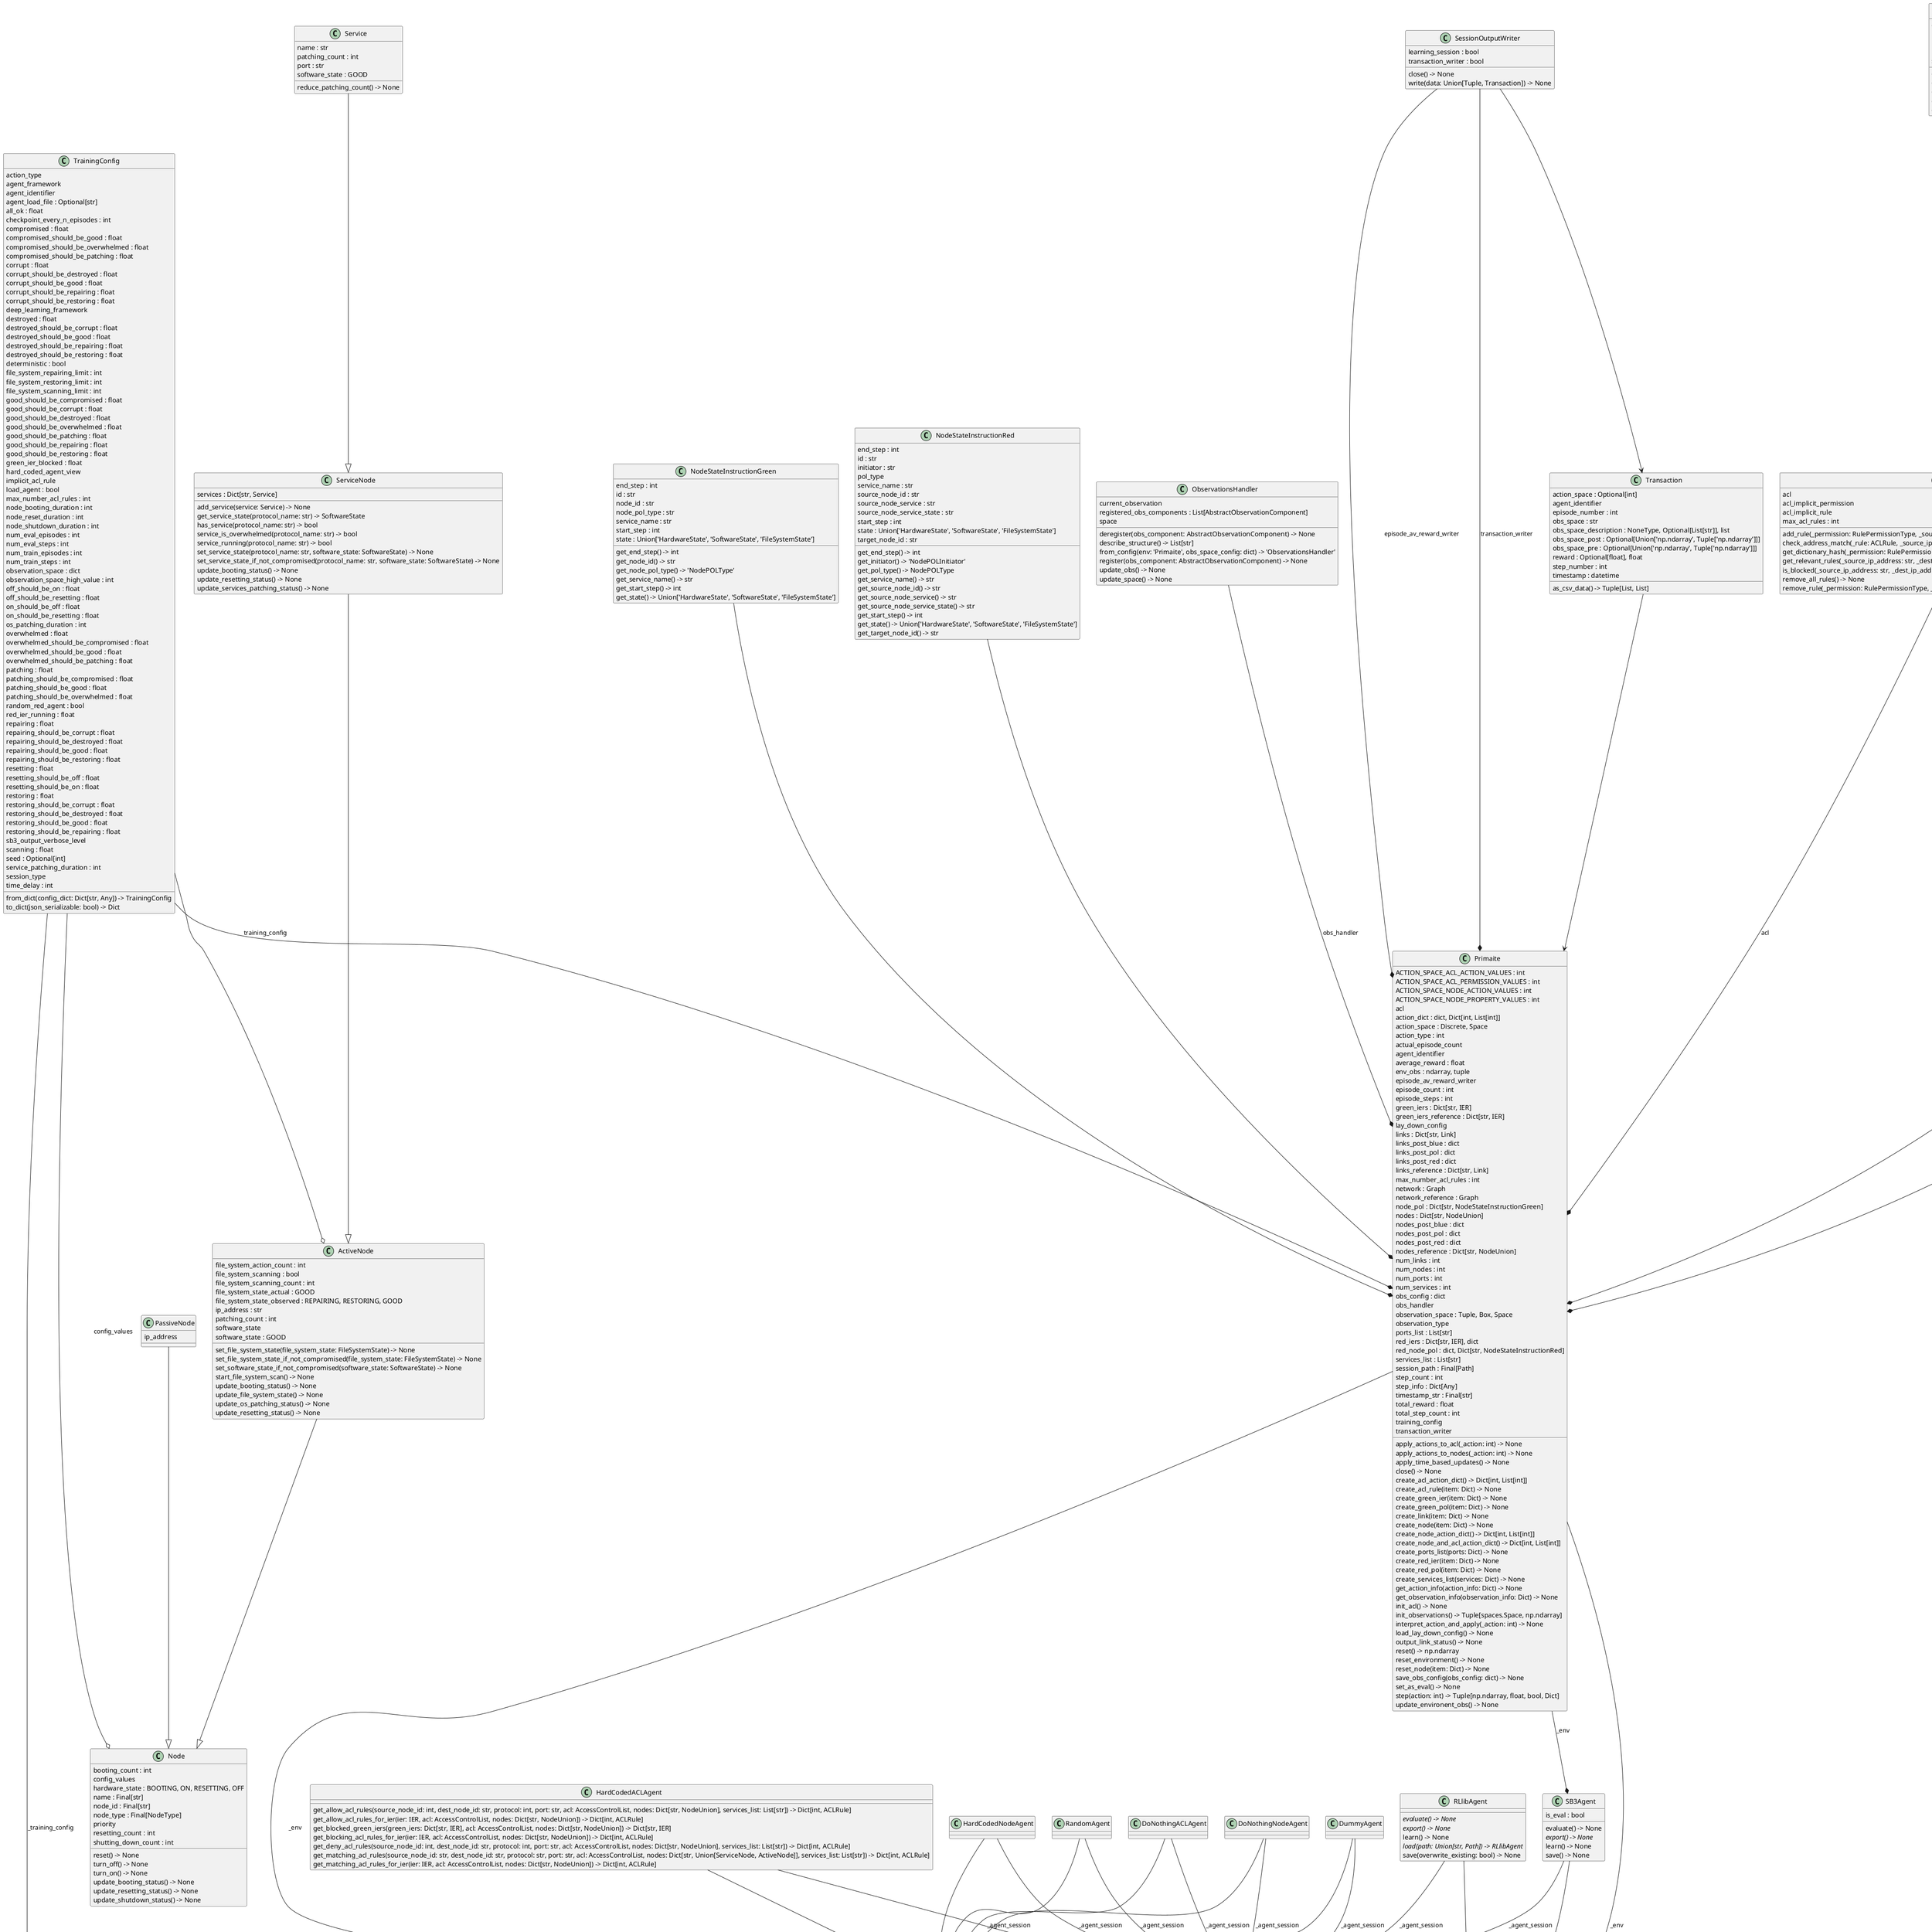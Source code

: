 @startuml classes
set namespaceSeparator none
class "ACLRule" as primaite.acl.acl_rule.ACLRule {
  dest_ip : str
  permission
  port : str
  protocol : str
  source_ip : str
  get_dest_ip() -> str
  get_permission() -> str
  get_port() -> str
  get_protocol() -> str
  get_source_ip() -> str
}
class "AbstractObservationComponent" as primaite.environment.observations.AbstractObservationComponent {
  current_observation : NotImplementedType, ndarray
  env : str
  space : Space
  structure : List[str]
  {abstract}generate_structure() -> List[str]
  {abstract}update() -> None
}
class "AccessControlList" as primaite.acl.access_control_list.AccessControlList {
  acl
  acl_implicit_permission
  acl_implicit_rule
  max_acl_rules : int
  add_rule(_permission: RulePermissionType, _source_ip: str, _dest_ip: str, _protocol: str, _port: str, _position: str) -> None
  check_address_match(_rule: ACLRule, _source_ip_address: str, _dest_ip_address: str) -> bool
  get_dictionary_hash(_permission: RulePermissionType, _source_ip: str, _dest_ip: str, _protocol: str, _port: str) -> int
  get_relevant_rules(_source_ip_address: str, _dest_ip_address: str, _protocol: str, _port: str) -> Dict[int, ACLRule]
  is_blocked(_source_ip_address: str, _dest_ip_address: str, _protocol: str, _port: str) -> bool
  remove_all_rules() -> None
  remove_rule(_permission: RulePermissionType, _source_ip: str, _dest_ip: str, _protocol: str, _port: str) -> None
}
class "AccessControlList_" as primaite.environment.observations.AccessControlList_ {
  current_observation : ndarray
  space : MultiDiscrete
  structure : list
  generate_structure() -> List[str]
  update() -> None
}

class "ActiveNode" as primaite.nodes.active_node.ActiveNode {
  file_system_action_count : int
  file_system_scanning : bool
  file_system_scanning_count : int
  file_system_state_actual : GOOD
  file_system_state_observed : REPAIRING, RESTORING, GOOD
  ip_address : str
  patching_count : int
  software_state
  software_state : GOOD
  set_file_system_state(file_system_state: FileSystemState) -> None
  set_file_system_state_if_not_compromised(file_system_state: FileSystemState) -> None
  set_software_state_if_not_compromised(software_state: SoftwareState) -> None
  start_file_system_scan() -> None
  update_booting_status() -> None
  update_file_system_state() -> None
  update_os_patching_status() -> None
  update_resetting_status() -> None
}
class "AgentSessionABC" as primaite.agents.agent_abc.AgentSessionABC {
  checkpoints_path
  evaluation_path
  is_eval : bool
  learning_path
  sb3_output_verbose_level : NONE
  session_path : Union[str, Path]
  session_timestamp : datetime
  timestamp_str
  uuid
  close() -> None
  {abstract}evaluate() -> None
  {abstract}export() -> None
  {abstract}learn() -> None
  load(path: Union[str, Path]) -> None
  {abstract}save() -> None
}

class "DoNothingACLAgent" as primaite.agents.simple.DoNothingACLAgent {
}
class "DoNothingNodeAgent" as primaite.agents.simple.DoNothingNodeAgent {
}
class "DummyAgent" as primaite.agents.simple.DummyAgent {
}
class "HardCodedACLAgent" as primaite.agents.hardcoded_acl.HardCodedACLAgent {
  get_allow_acl_rules(source_node_id: int, dest_node_id: str, protocol: int, port: str, acl: AccessControlList, nodes: Dict[str, NodeUnion], services_list: List[str]) -> Dict[int, ACLRule]
  get_allow_acl_rules_for_ier(ier: IER, acl: AccessControlList, nodes: Dict[str, NodeUnion]) -> Dict[int, ACLRule]
  get_blocked_green_iers(green_iers: Dict[str, IER], acl: AccessControlList, nodes: Dict[str, NodeUnion]) -> Dict[str, IER]
  get_blocking_acl_rules_for_ier(ier: IER, acl: AccessControlList, nodes: Dict[str, NodeUnion]) -> Dict[int, ACLRule]
  get_deny_acl_rules(source_node_id: int, dest_node_id: str, protocol: int, port: str, acl: AccessControlList, nodes: Dict[str, NodeUnion], services_list: List[str]) -> Dict[int, ACLRule]
  get_matching_acl_rules(source_node_id: str, dest_node_id: str, protocol: str, port: str, acl: AccessControlList, nodes: Dict[str, Union[ServiceNode, ActiveNode]], services_list: List[str]) -> Dict[int, ACLRule]
  get_matching_acl_rules_for_ier(ier: IER, acl: AccessControlList, nodes: Dict[str, NodeUnion]) -> Dict[int, ACLRule]
}
class "HardCodedAgentSessionABC" as primaite.agents.hardcoded_abc.HardCodedAgentSessionABC {
  is_eval : bool
  evaluate() -> None
  export() -> None
  learn() -> None
  load(path: Union[str, Path]) -> None
  save() -> None
}
class "HardCodedNodeAgent" as primaite.agents.hardcoded_node.HardCodedNodeAgent {
}
class "IER" as primaite.pol.ier.IER {
  dest_node_id : str
  end_step : int
  id : str
  load : int
  mission_criticality : int
  port : str
  protocol : str
  running : bool
  source_node_id : str
  start_step : int
  get_dest_node_id() -> str
  get_end_step() -> int
  get_id() -> str
  get_is_running() -> bool
  get_load() -> int
  get_mission_criticality() -> int
  get_port() -> str
  get_protocol() -> str
  get_source_node_id() -> str
  get_start_step() -> int
  set_is_running(_value: bool) -> None
}
class "Link" as primaite.links.link.Link {
  bandwidth : int
  dest_node_name : str
  id : str
  protocol_list : List[Protocol]
  source_node_name : str
  add_protocol(_protocol: str) -> None
  add_protocol_load(_protocol: str, _load: int) -> None
  clear_traffic() -> None
  get_bandwidth() -> int
  get_current_load() -> int
  get_dest_node_name() -> str
  get_id() -> str
  get_protocol_list() -> List[Protocol]
  get_source_node_name() -> str
}
class "LinkTrafficLevels" as primaite.environment.observations.LinkTrafficLevels {
  current_observation : ndarray
  space : MultiDiscrete
  structure : list
  generate_structure() -> List[str]
  update() -> None
}
class "Node" as primaite.nodes.node.Node {
  booting_count : int
  config_values
  hardware_state : BOOTING, ON, RESETTING, OFF
  name : Final[str]
  node_id : Final[str]
  node_type : Final[NodeType]
  priority
  resetting_count : int
  shutting_down_count : int
  reset() -> None
  turn_off() -> None
  turn_on() -> None
  update_booting_status() -> None
  update_resetting_status() -> None
  update_shutdown_status() -> None
}
class "NodeLinkTable" as primaite.environment.observations.NodeLinkTable {
  current_observation : ndarray
  space : Box
  structure : list
  generate_structure() -> List[str]
  update() -> None
}
class "NodeStateInstructionGreen" as primaite.nodes.node_state_instruction_green.NodeStateInstructionGreen {
  end_step : int
  id : str
  node_id : str
  node_pol_type : str
  service_name : str
  start_step : int
  state : Union['HardwareState', 'SoftwareState', 'FileSystemState']
  get_end_step() -> int
  get_node_id() -> str
  get_node_pol_type() -> 'NodePOLType'
  get_service_name() -> str
  get_start_step() -> int
  get_state() -> Union['HardwareState', 'SoftwareState', 'FileSystemState']
}
class "NodeStateInstructionRed" as primaite.nodes.node_state_instruction_red.NodeStateInstructionRed {
  end_step : int
  id : str
  initiator : str
  pol_type
  service_name : str
  source_node_id : str
  source_node_service : str
  source_node_service_state : str
  start_step : int
  state : Union['HardwareState', 'SoftwareState', 'FileSystemState']
  target_node_id : str
  get_end_step() -> int
  get_initiator() -> 'NodePOLInitiator'
  get_pol_type() -> NodePOLType
  get_service_name() -> str
  get_source_node_id() -> str
  get_source_node_service() -> str
  get_source_node_service_state() -> str
  get_start_step() -> int
  get_state() -> Union['HardwareState', 'SoftwareState', 'FileSystemState']
  get_target_node_id() -> str
}
class "NodeStatuses" as primaite.environment.observations.NodeStatuses {
  current_observation : ndarray
  space : MultiDiscrete
  structure : list
  generate_structure() -> List[str]
  update() -> None
}
class "ObservationsHandler" as primaite.environment.observations.ObservationsHandler {
  current_observation
  registered_obs_components : List[AbstractObservationComponent]
  space
  deregister(obs_component: AbstractObservationComponent) -> None
  describe_structure() -> List[str]
  from_config(env: 'Primaite', obs_space_config: dict) -> 'ObservationsHandler'
  register(obs_component: AbstractObservationComponent) -> None
  update_obs() -> None
  update_space() -> None
}
class "PassiveNode" as primaite.nodes.passive_node.PassiveNode {
  ip_address
}
class "Primaite" as primaite.environment.primaite_env.Primaite {
  ACTION_SPACE_ACL_ACTION_VALUES : int
  ACTION_SPACE_ACL_PERMISSION_VALUES : int
  ACTION_SPACE_NODE_ACTION_VALUES : int
  ACTION_SPACE_NODE_PROPERTY_VALUES : int
  acl
  action_dict : dict, Dict[int, List[int]]
  action_space : Discrete, Space
  action_type : int
  actual_episode_count
  agent_identifier
  average_reward : float
  env_obs : ndarray, tuple
  episode_av_reward_writer
  episode_count : int
  episode_steps : int
  green_iers : Dict[str, IER]
  green_iers_reference : Dict[str, IER]
  lay_down_config
  links : Dict[str, Link]
  links_post_blue : dict
  links_post_pol : dict
  links_post_red : dict
  links_reference : Dict[str, Link]
  max_number_acl_rules : int
  network : Graph
  network_reference : Graph
  node_pol : Dict[str, NodeStateInstructionGreen]
  nodes : Dict[str, NodeUnion]
  nodes_post_blue : dict
  nodes_post_pol : dict
  nodes_post_red : dict
  nodes_reference : Dict[str, NodeUnion]
  num_links : int
  num_nodes : int
  num_ports : int
  num_services : int
  obs_config : dict
  obs_handler
  observation_space : Tuple, Box, Space
  observation_type
  ports_list : List[str]
  red_iers : Dict[str, IER], dict
  red_node_pol : dict, Dict[str, NodeStateInstructionRed]
  services_list : List[str]
  session_path : Final[Path]
  step_count : int
  step_info : Dict[Any]
  timestamp_str : Final[str]
  total_reward : float
  total_step_count : int
  training_config
  transaction_writer
  apply_actions_to_acl(_action: int) -> None
  apply_actions_to_nodes(_action: int) -> None
  apply_time_based_updates() -> None
  close() -> None
  create_acl_action_dict() -> Dict[int, List[int]]
  create_acl_rule(item: Dict) -> None
  create_green_ier(item: Dict) -> None
  create_green_pol(item: Dict) -> None
  create_link(item: Dict) -> None
  create_node(item: Dict) -> None
  create_node_action_dict() -> Dict[int, List[int]]
  create_node_and_acl_action_dict() -> Dict[int, List[int]]
  create_ports_list(ports: Dict) -> None
  create_red_ier(item: Dict) -> None
  create_red_pol(item: Dict) -> None
  create_services_list(services: Dict) -> None
  get_action_info(action_info: Dict) -> None
  get_observation_info(observation_info: Dict) -> None
  init_acl() -> None
  init_observations() -> Tuple[spaces.Space, np.ndarray]
  interpret_action_and_apply(_action: int) -> None
  load_lay_down_config() -> None
  output_link_status() -> None
  reset() -> np.ndarray
  reset_environment() -> None
  reset_node(item: Dict) -> None
  save_obs_config(obs_config: dict) -> None
  set_as_eval() -> None
  step(action: int) -> Tuple[np.ndarray, float, bool, Dict]
  update_environent_obs() -> None
}
class "PrimaiteSession" as primaite.primaite_session.PrimaiteSession {
  evaluation_path : Optional[Path], Path
  is_load_session : bool
  learning_path : Optional[Path], Path
  session_path : Optional[Path], Path
  timestamp_str : str, Optional[str]
  close() -> None
  evaluate() -> None
  learn() -> None
  setup() -> None
}
class "Protocol" as primaite.common.protocol.Protocol {
  load : int
  name : str
  add_load(_load: int) -> None
  clear_load() -> None
  get_load() -> int
  get_name() -> str
}
class "RLlibAgent" as primaite.agents.rllib.RLlibAgent {
  {abstract}evaluate() -> None
  {abstract}export() -> None
  learn() -> None
  {abstract}load(path: Union[str, Path]) -> RLlibAgent
  save(overwrite_existing: bool) -> None
}
class "RandomAgent" as primaite.agents.simple.RandomAgent {
}
class "SB3Agent" as primaite.agents.sb3.SB3Agent {
  is_eval : bool
  evaluate() -> None
  {abstract}export() -> None
  learn() -> None
  save() -> None
}
class "Service" as primaite.common.service.Service {
  name : str
  patching_count : int
  port : str
  software_state : GOOD
  reduce_patching_count() -> None
}
class "ServiceNode" as primaite.nodes.service_node.ServiceNode {
  services : Dict[str, Service]
  add_service(service: Service) -> None
  get_service_state(protocol_name: str) -> SoftwareState
  has_service(protocol_name: str) -> bool
  service_is_overwhelmed(protocol_name: str) -> bool
  service_running(protocol_name: str) -> bool
  set_service_state(protocol_name: str, software_state: SoftwareState) -> None
  set_service_state_if_not_compromised(protocol_name: str, software_state: SoftwareState) -> None
  update_booting_status() -> None
  update_resetting_status() -> None
  update_services_patching_status() -> None
}
class "SessionOutputWriter" as primaite.utils.session_output_writer.SessionOutputWriter {
  learning_session : bool
  transaction_writer : bool
  close() -> None
  write(data: Union[Tuple, Transaction]) -> None
}
class "TrainingConfig" as primaite.config.training_config.TrainingConfig {
  action_type
  agent_framework
  agent_identifier
  agent_load_file : Optional[str]
  all_ok : float
  checkpoint_every_n_episodes : int
  compromised : float
  compromised_should_be_good : float
  compromised_should_be_overwhelmed : float
  compromised_should_be_patching : float
  corrupt : float
  corrupt_should_be_destroyed : float
  corrupt_should_be_good : float
  corrupt_should_be_repairing : float
  corrupt_should_be_restoring : float
  deep_learning_framework
  destroyed : float
  destroyed_should_be_corrupt : float
  destroyed_should_be_good : float
  destroyed_should_be_repairing : float
  destroyed_should_be_restoring : float
  deterministic : bool
  file_system_repairing_limit : int
  file_system_restoring_limit : int
  file_system_scanning_limit : int
  good_should_be_compromised : float
  good_should_be_corrupt : float
  good_should_be_destroyed : float
  good_should_be_overwhelmed : float
  good_should_be_patching : float
  good_should_be_repairing : float
  good_should_be_restoring : float
  green_ier_blocked : float
  hard_coded_agent_view
  implicit_acl_rule
  load_agent : bool
  max_number_acl_rules : int
  node_booting_duration : int
  node_reset_duration : int
  node_shutdown_duration : int
  num_eval_episodes : int
  num_eval_steps : int
  num_train_episodes : int
  num_train_steps : int
  observation_space : dict
  observation_space_high_value : int
  off_should_be_on : float
  off_should_be_resetting : float
  on_should_be_off : float
  on_should_be_resetting : float
  os_patching_duration : int
  overwhelmed : float
  overwhelmed_should_be_compromised : float
  overwhelmed_should_be_good : float
  overwhelmed_should_be_patching : float
  patching : float
  patching_should_be_compromised : float
  patching_should_be_good : float
  patching_should_be_overwhelmed : float
  random_red_agent : bool
  red_ier_running : float
  repairing : float
  repairing_should_be_corrupt : float
  repairing_should_be_destroyed : float
  repairing_should_be_good : float
  repairing_should_be_restoring : float
  resetting : float
  resetting_should_be_off : float
  resetting_should_be_on : float
  restoring : float
  restoring_should_be_corrupt : float
  restoring_should_be_destroyed : float
  restoring_should_be_good : float
  restoring_should_be_repairing : float
  sb3_output_verbose_level
  scanning : float
  seed : Optional[int]
  service_patching_duration : int
  session_type
  time_delay : int
  from_dict(config_dict: Dict[str, Any]) -> TrainingConfig
  to_dict(json_serializable: bool) -> Dict
}
class "Transaction" as primaite.transactions.transaction.Transaction {
  action_space : Optional[int]
  agent_identifier
  episode_number : int
  obs_space : str
  obs_space_description : NoneType, Optional[List[str]], list
  obs_space_post : Optional[Union['np.ndarray', Tuple['np.ndarray']]]
  obs_space_pre : Optional[Union['np.ndarray', Tuple['np.ndarray']]]
  reward : Optional[float], float
  step_number : int
  timestamp : datetime
  as_csv_data() -> Tuple[List, List]
}
primaite.agents.hardcoded_abc.HardCodedAgentSessionABC --|> primaite.agents.agent_abc.AgentSessionABC
primaite.agents.hardcoded_acl.HardCodedACLAgent --|> primaite.agents.hardcoded_abc.HardCodedAgentSessionABC
primaite.agents.hardcoded_node.HardCodedNodeAgent --|> primaite.agents.hardcoded_abc.HardCodedAgentSessionABC
primaite.agents.rllib.RLlibAgent --|> primaite.agents.agent_abc.AgentSessionABC
primaite.agents.sb3.SB3Agent --|> primaite.agents.agent_abc.AgentSessionABC
primaite.agents.simple.DoNothingACLAgent --|> primaite.agents.hardcoded_abc.HardCodedAgentSessionABC
primaite.agents.simple.DoNothingNodeAgent --|> primaite.agents.hardcoded_abc.HardCodedAgentSessionABC
primaite.agents.simple.DummyAgent --|> primaite.agents.hardcoded_abc.HardCodedAgentSessionABC
primaite.agents.simple.RandomAgent --|> primaite.agents.hardcoded_abc.HardCodedAgentSessionABC
primaite.environment.observations.AccessControlList_ --|> primaite.environment.observations.AbstractObservationComponent
primaite.environment.observations.LinkTrafficLevels --|> primaite.environment.observations.AbstractObservationComponent
primaite.environment.observations.NodeLinkTable --|> primaite.environment.observations.AbstractObservationComponent
primaite.environment.observations.NodeStatuses --|> primaite.environment.observations.AbstractObservationComponent
primaite.nodes.active_node.ActiveNode --|> primaite.nodes.node.Node
primaite.nodes.passive_node.PassiveNode --|> primaite.nodes.node.Node
primaite.nodes.service_node.ServiceNode --|> primaite.nodes.active_node.ActiveNode
primaite.common.service.Service --|> primaite.nodes.service_node.ServiceNode
primaite.acl.access_control_list.AccessControlList --* primaite.environment.primaite_env.Primaite : acl
primaite.acl.acl_rule.ACLRule --* primaite.acl.access_control_list.AccessControlList : acl_implicit_rule
primaite.agents.hardcoded_acl.HardCodedACLAgent --* primaite.primaite_session.PrimaiteSession : _agent_session
primaite.agents.hardcoded_node.HardCodedNodeAgent --* primaite.primaite_session.PrimaiteSession : _agent_session
primaite.agents.rllib.RLlibAgent --* primaite.primaite_session.PrimaiteSession : _agent_session
primaite.agents.sb3.SB3Agent --* primaite.primaite_session.PrimaiteSession : _agent_session
primaite.agents.simple.DoNothingACLAgent --* primaite.primaite_session.PrimaiteSession : _agent_session
primaite.agents.simple.DoNothingNodeAgent --* primaite.primaite_session.PrimaiteSession : _agent_session
primaite.agents.simple.DummyAgent --* primaite.primaite_session.PrimaiteSession : _agent_session
primaite.agents.simple.RandomAgent --* primaite.primaite_session.PrimaiteSession : _agent_session
primaite.config.training_config.TrainingConfig --* primaite.agents.agent_abc.AgentSessionABC : _training_config
primaite.config.training_config.TrainingConfig --* primaite.environment.primaite_env.Primaite : training_config
primaite.environment.observations.ObservationsHandler --* primaite.environment.primaite_env.Primaite : obs_handler
primaite.environment.primaite_env.Primaite --* primaite.agents.agent_abc.AgentSessionABC : _env
primaite.environment.primaite_env.Primaite --* primaite.agents.hardcoded_abc.HardCodedAgentSessionABC : _env
primaite.environment.primaite_env.Primaite --* primaite.agents.sb3.SB3Agent : _env
primaite.utils.session_output_writer.SessionOutputWriter --* primaite.environment.primaite_env.Primaite : episode_av_reward_writer
primaite.utils.session_output_writer.SessionOutputWriter --* primaite.environment.primaite_env.Primaite : transaction_writer
primaite.config.training_config.TrainingConfig --o primaite.nodes.node.Node : config_values
primaite.nodes.node_state_instruction_green.NodeStateInstructionGreen --* primaite.environment.primaite_env.Primaite
primaite.nodes.node_state_instruction_red.NodeStateInstructionRed --* primaite.environment.primaite_env.Primaite
primaite.pol.ier.IER --* primaite.environment.primaite_env.Primaite
primaite.common.protocol.Protocol --o primaite.links.link.Link
primaite.links.link.Link --* primaite.environment.primaite_env.Primaite
primaite.config.training_config.TrainingConfig --o primaite.nodes.active_node.ActiveNode
primaite.utils.session_output_writer.SessionOutputWriter --> primaite.transactions.transaction.Transaction
primaite.transactions.transaction.Transaction --> primaite.environment.primaite_env.Primaite
@enduml
